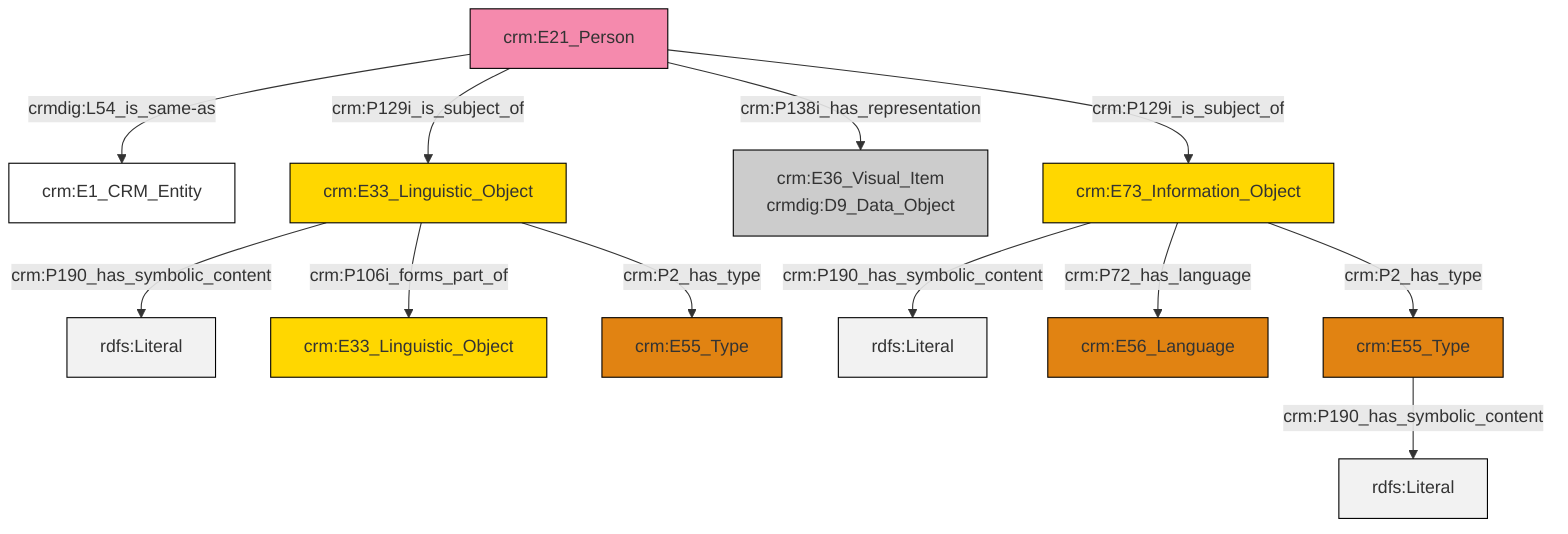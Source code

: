 graph TD
classDef Literal fill:#f2f2f2,stroke:#000000;
classDef CRM_Entity fill:#FFFFFF,stroke:#000000;
classDef Temporal_Entity fill:#00C9E6, stroke:#000000;
classDef Type fill:#E18312, stroke:#000000;
classDef Time-Span fill:#2C9C91, stroke:#000000;
classDef Appellation fill:#FFEB7F, stroke:#000000;
classDef Place fill:#008836, stroke:#000000;
classDef Persistent_Item fill:#B266B2, stroke:#000000;
classDef Conceptual_Object fill:#FFD700, stroke:#000000;
classDef Physical_Thing fill:#D2B48C, stroke:#000000;
classDef Actor fill:#f58aad, stroke:#000000;
classDef PC_Classes fill:#4ce600, stroke:#000000;
classDef Multi fill:#cccccc,stroke:#000000;

0["crm:E73_Information_Object"]:::Conceptual_Object -->|crm:P190_has_symbolic_content| 1[rdfs:Literal]:::Literal
2["crm:E33_Linguistic_Object"]:::Conceptual_Object -->|crm:P190_has_symbolic_content| 3[rdfs:Literal]:::Literal
6["crm:E21_Person"]:::Actor -->|crmdig:L54_is_same-as| 7["crm:E1_CRM_Entity"]:::CRM_Entity
6["crm:E21_Person"]:::Actor -->|crm:P129i_is_subject_of| 2["crm:E33_Linguistic_Object"]:::Conceptual_Object
6["crm:E21_Person"]:::Actor -->|crm:P138i_has_representation| 8["crm:E36_Visual_Item<br>crmdig:D9_Data_Object"]:::Multi
2["crm:E33_Linguistic_Object"]:::Conceptual_Object -->|crm:P106i_forms_part_of| 13["crm:E33_Linguistic_Object"]:::Conceptual_Object
0["crm:E73_Information_Object"]:::Conceptual_Object -->|crm:P72_has_language| 15["crm:E56_Language"]:::Type
2["crm:E33_Linguistic_Object"]:::Conceptual_Object -->|crm:P2_has_type| 4["crm:E55_Type"]:::Type
10["crm:E55_Type"]:::Type -->|crm:P190_has_symbolic_content| 18[rdfs:Literal]:::Literal
0["crm:E73_Information_Object"]:::Conceptual_Object -->|crm:P2_has_type| 10["crm:E55_Type"]:::Type
6["crm:E21_Person"]:::Actor -->|crm:P129i_is_subject_of| 0["crm:E73_Information_Object"]:::Conceptual_Object